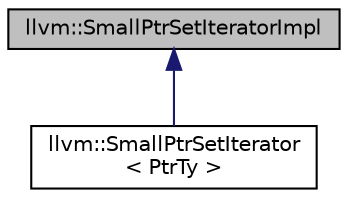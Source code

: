 digraph "llvm::SmallPtrSetIteratorImpl"
{
  edge [fontname="Helvetica",fontsize="10",labelfontname="Helvetica",labelfontsize="10"];
  node [fontname="Helvetica",fontsize="10",shape=record];
  Node1 [label="llvm::SmallPtrSetIteratorImpl",height=0.2,width=0.4,color="black", fillcolor="grey75", style="filled", fontcolor="black"];
  Node1 -> Node2 [dir="back",color="midnightblue",fontsize="10",style="solid",fontname="Helvetica"];
  Node2 [label="llvm::SmallPtrSetIterator\l\< PtrTy \>",height=0.2,width=0.4,color="black", fillcolor="white", style="filled",URL="$classllvm_1_1SmallPtrSetIterator.html",tooltip="SmallPtrSetIterator - This implements a const_iterator for SmallPtrSet. "];
}
